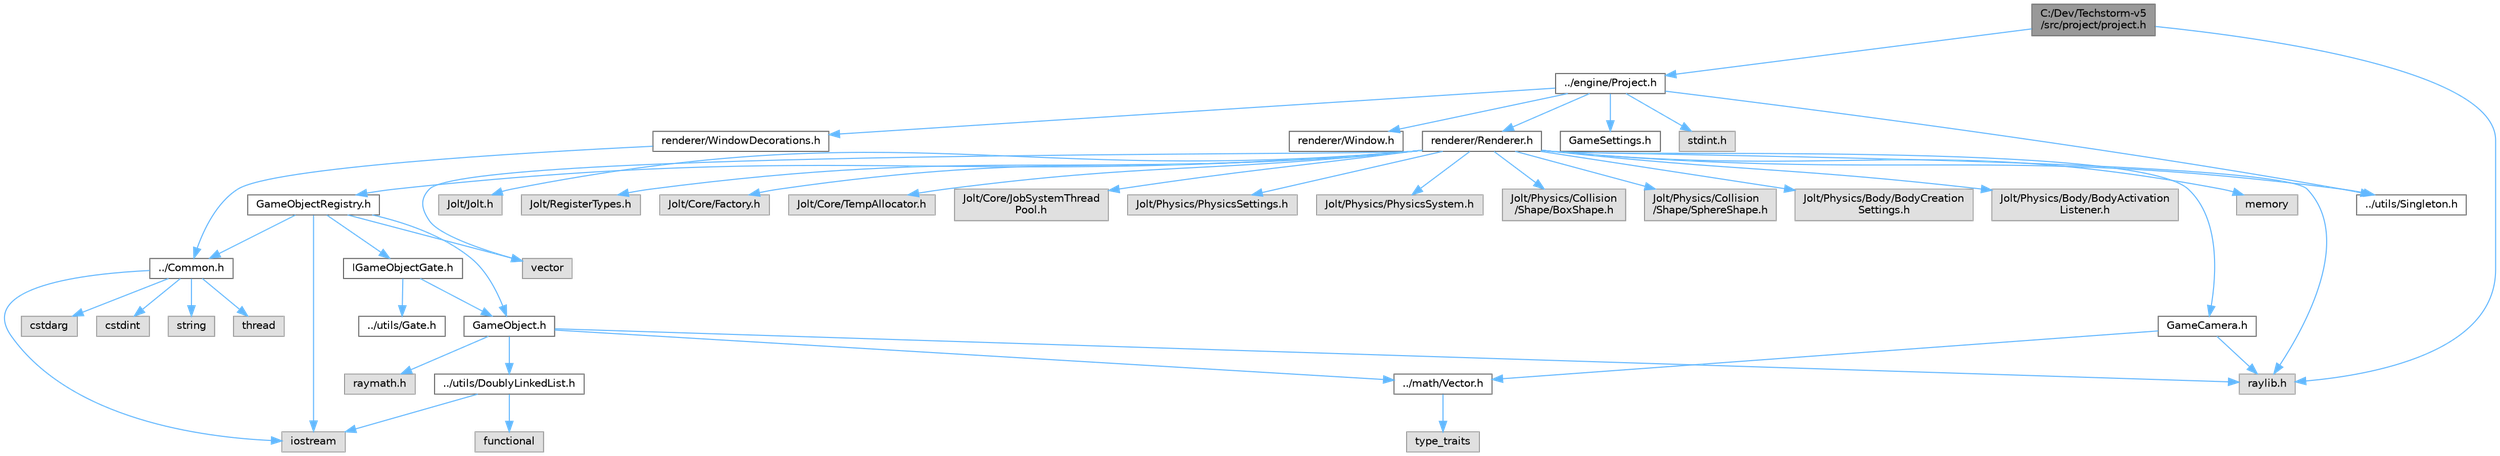 digraph "C:/Dev/Techstorm-v5/src/project/project.h"
{
 // LATEX_PDF_SIZE
  bgcolor="transparent";
  edge [fontname=Helvetica,fontsize=10,labelfontname=Helvetica,labelfontsize=10];
  node [fontname=Helvetica,fontsize=10,shape=box,height=0.2,width=0.4];
  Node1 [id="Node000001",label="C:/Dev/Techstorm-v5\l/src/project/project.h",height=0.2,width=0.4,color="gray40", fillcolor="grey60", style="filled", fontcolor="black",tooltip=" "];
  Node1 -> Node2 [id="edge48_Node000001_Node000002",color="steelblue1",style="solid",tooltip=" "];
  Node2 [id="Node000002",label="../engine/Project.h",height=0.2,width=0.4,color="grey40", fillcolor="white", style="filled",URL="$d8/d7d/engine_2_project_8h.html",tooltip=" "];
  Node2 -> Node3 [id="edge49_Node000002_Node000003",color="steelblue1",style="solid",tooltip=" "];
  Node3 [id="Node000003",label="renderer/Renderer.h",height=0.2,width=0.4,color="grey40", fillcolor="white", style="filled",URL="$d3/da0/_renderer_8h.html",tooltip=" "];
  Node3 -> Node4 [id="edge50_Node000003_Node000004",color="steelblue1",style="solid",tooltip=" "];
  Node4 [id="Node000004",label="vector",height=0.2,width=0.4,color="grey60", fillcolor="#E0E0E0", style="filled",tooltip=" "];
  Node3 -> Node5 [id="edge51_Node000003_Node000005",color="steelblue1",style="solid",tooltip=" "];
  Node5 [id="Node000005",label="memory",height=0.2,width=0.4,color="grey60", fillcolor="#E0E0E0", style="filled",tooltip=" "];
  Node3 -> Node6 [id="edge52_Node000003_Node000006",color="steelblue1",style="solid",tooltip=" "];
  Node6 [id="Node000006",label="../utils/Singleton.h",height=0.2,width=0.4,color="grey40", fillcolor="white", style="filled",URL="$de/dec/_singleton_8h.html",tooltip=" "];
  Node3 -> Node7 [id="edge53_Node000003_Node000007",color="steelblue1",style="solid",tooltip=" "];
  Node7 [id="Node000007",label="GameObjectRegistry.h",height=0.2,width=0.4,color="grey40", fillcolor="white", style="filled",URL="$d9/dfc/_game_object_registry_8h.html",tooltip=" "];
  Node7 -> Node8 [id="edge54_Node000007_Node000008",color="steelblue1",style="solid",tooltip=" "];
  Node8 [id="Node000008",label="iostream",height=0.2,width=0.4,color="grey60", fillcolor="#E0E0E0", style="filled",tooltip=" "];
  Node7 -> Node4 [id="edge55_Node000007_Node000004",color="steelblue1",style="solid",tooltip=" "];
  Node7 -> Node9 [id="edge56_Node000007_Node000009",color="steelblue1",style="solid",tooltip=" "];
  Node9 [id="Node000009",label="GameObject.h",height=0.2,width=0.4,color="grey40", fillcolor="white", style="filled",URL="$df/d91/_game_object_8h.html",tooltip=" "];
  Node9 -> Node10 [id="edge57_Node000009_Node000010",color="steelblue1",style="solid",tooltip=" "];
  Node10 [id="Node000010",label="../math/Vector.h",height=0.2,width=0.4,color="grey40", fillcolor="white", style="filled",URL="$d4/d7f/_vector_8h.html",tooltip=" "];
  Node10 -> Node11 [id="edge58_Node000010_Node000011",color="steelblue1",style="solid",tooltip=" "];
  Node11 [id="Node000011",label="type_traits",height=0.2,width=0.4,color="grey60", fillcolor="#E0E0E0", style="filled",tooltip=" "];
  Node9 -> Node12 [id="edge59_Node000009_Node000012",color="steelblue1",style="solid",tooltip=" "];
  Node12 [id="Node000012",label="raylib.h",height=0.2,width=0.4,color="grey60", fillcolor="#E0E0E0", style="filled",tooltip=" "];
  Node9 -> Node13 [id="edge60_Node000009_Node000013",color="steelblue1",style="solid",tooltip=" "];
  Node13 [id="Node000013",label="raymath.h",height=0.2,width=0.4,color="grey60", fillcolor="#E0E0E0", style="filled",tooltip=" "];
  Node9 -> Node14 [id="edge61_Node000009_Node000014",color="steelblue1",style="solid",tooltip=" "];
  Node14 [id="Node000014",label="../utils/DoublyLinkedList.h",height=0.2,width=0.4,color="grey40", fillcolor="white", style="filled",URL="$d9/dbe/_doubly_linked_list_8h.html",tooltip=" "];
  Node14 -> Node8 [id="edge62_Node000014_Node000008",color="steelblue1",style="solid",tooltip=" "];
  Node14 -> Node15 [id="edge63_Node000014_Node000015",color="steelblue1",style="solid",tooltip=" "];
  Node15 [id="Node000015",label="functional",height=0.2,width=0.4,color="grey60", fillcolor="#E0E0E0", style="filled",tooltip=" "];
  Node7 -> Node16 [id="edge64_Node000007_Node000016",color="steelblue1",style="solid",tooltip=" "];
  Node16 [id="Node000016",label="../Common.h",height=0.2,width=0.4,color="grey40", fillcolor="white", style="filled",URL="$db/d1f/_common_8h.html",tooltip=" "];
  Node16 -> Node8 [id="edge65_Node000016_Node000008",color="steelblue1",style="solid",tooltip=" "];
  Node16 -> Node17 [id="edge66_Node000016_Node000017",color="steelblue1",style="solid",tooltip=" "];
  Node17 [id="Node000017",label="cstdarg",height=0.2,width=0.4,color="grey60", fillcolor="#E0E0E0", style="filled",tooltip=" "];
  Node16 -> Node18 [id="edge67_Node000016_Node000018",color="steelblue1",style="solid",tooltip=" "];
  Node18 [id="Node000018",label="cstdint",height=0.2,width=0.4,color="grey60", fillcolor="#E0E0E0", style="filled",tooltip=" "];
  Node16 -> Node19 [id="edge68_Node000016_Node000019",color="steelblue1",style="solid",tooltip=" "];
  Node19 [id="Node000019",label="string",height=0.2,width=0.4,color="grey60", fillcolor="#E0E0E0", style="filled",tooltip=" "];
  Node16 -> Node20 [id="edge69_Node000016_Node000020",color="steelblue1",style="solid",tooltip=" "];
  Node20 [id="Node000020",label="thread",height=0.2,width=0.4,color="grey60", fillcolor="#E0E0E0", style="filled",tooltip=" "];
  Node7 -> Node21 [id="edge70_Node000007_Node000021",color="steelblue1",style="solid",tooltip=" "];
  Node21 [id="Node000021",label="IGameObjectGate.h",height=0.2,width=0.4,color="grey40", fillcolor="white", style="filled",URL="$db/d88/_i_game_object_gate_8h.html",tooltip=" "];
  Node21 -> Node22 [id="edge71_Node000021_Node000022",color="steelblue1",style="solid",tooltip=" "];
  Node22 [id="Node000022",label="../utils/Gate.h",height=0.2,width=0.4,color="grey40", fillcolor="white", style="filled",URL="$dc/d7f/_gate_8h.html",tooltip=" "];
  Node21 -> Node9 [id="edge72_Node000021_Node000009",color="steelblue1",style="solid",tooltip=" "];
  Node3 -> Node23 [id="edge73_Node000003_Node000023",color="steelblue1",style="solid",tooltip=" "];
  Node23 [id="Node000023",label="GameCamera.h",height=0.2,width=0.4,color="grey40", fillcolor="white", style="filled",URL="$d3/d41/_game_camera_8h.html",tooltip="Declares the GameCamera class."];
  Node23 -> Node10 [id="edge74_Node000023_Node000010",color="steelblue1",style="solid",tooltip=" "];
  Node23 -> Node12 [id="edge75_Node000023_Node000012",color="steelblue1",style="solid",tooltip=" "];
  Node3 -> Node24 [id="edge76_Node000003_Node000024",color="steelblue1",style="solid",tooltip=" "];
  Node24 [id="Node000024",label="Jolt/Jolt.h",height=0.2,width=0.4,color="grey60", fillcolor="#E0E0E0", style="filled",tooltip=" "];
  Node3 -> Node25 [id="edge77_Node000003_Node000025",color="steelblue1",style="solid",tooltip=" "];
  Node25 [id="Node000025",label="Jolt/RegisterTypes.h",height=0.2,width=0.4,color="grey60", fillcolor="#E0E0E0", style="filled",tooltip=" "];
  Node3 -> Node26 [id="edge78_Node000003_Node000026",color="steelblue1",style="solid",tooltip=" "];
  Node26 [id="Node000026",label="Jolt/Core/Factory.h",height=0.2,width=0.4,color="grey60", fillcolor="#E0E0E0", style="filled",tooltip=" "];
  Node3 -> Node27 [id="edge79_Node000003_Node000027",color="steelblue1",style="solid",tooltip=" "];
  Node27 [id="Node000027",label="Jolt/Core/TempAllocator.h",height=0.2,width=0.4,color="grey60", fillcolor="#E0E0E0", style="filled",tooltip=" "];
  Node3 -> Node28 [id="edge80_Node000003_Node000028",color="steelblue1",style="solid",tooltip=" "];
  Node28 [id="Node000028",label="Jolt/Core/JobSystemThread\lPool.h",height=0.2,width=0.4,color="grey60", fillcolor="#E0E0E0", style="filled",tooltip=" "];
  Node3 -> Node29 [id="edge81_Node000003_Node000029",color="steelblue1",style="solid",tooltip=" "];
  Node29 [id="Node000029",label="Jolt/Physics/PhysicsSettings.h",height=0.2,width=0.4,color="grey60", fillcolor="#E0E0E0", style="filled",tooltip=" "];
  Node3 -> Node30 [id="edge82_Node000003_Node000030",color="steelblue1",style="solid",tooltip=" "];
  Node30 [id="Node000030",label="Jolt/Physics/PhysicsSystem.h",height=0.2,width=0.4,color="grey60", fillcolor="#E0E0E0", style="filled",tooltip=" "];
  Node3 -> Node31 [id="edge83_Node000003_Node000031",color="steelblue1",style="solid",tooltip=" "];
  Node31 [id="Node000031",label="Jolt/Physics/Collision\l/Shape/BoxShape.h",height=0.2,width=0.4,color="grey60", fillcolor="#E0E0E0", style="filled",tooltip=" "];
  Node3 -> Node32 [id="edge84_Node000003_Node000032",color="steelblue1",style="solid",tooltip=" "];
  Node32 [id="Node000032",label="Jolt/Physics/Collision\l/Shape/SphereShape.h",height=0.2,width=0.4,color="grey60", fillcolor="#E0E0E0", style="filled",tooltip=" "];
  Node3 -> Node33 [id="edge85_Node000003_Node000033",color="steelblue1",style="solid",tooltip=" "];
  Node33 [id="Node000033",label="Jolt/Physics/Body/BodyCreation\lSettings.h",height=0.2,width=0.4,color="grey60", fillcolor="#E0E0E0", style="filled",tooltip=" "];
  Node3 -> Node34 [id="edge86_Node000003_Node000034",color="steelblue1",style="solid",tooltip=" "];
  Node34 [id="Node000034",label="Jolt/Physics/Body/BodyActivation\lListener.h",height=0.2,width=0.4,color="grey60", fillcolor="#E0E0E0", style="filled",tooltip=" "];
  Node3 -> Node12 [id="edge87_Node000003_Node000012",color="steelblue1",style="solid",tooltip=" "];
  Node2 -> Node35 [id="edge88_Node000002_Node000035",color="steelblue1",style="solid",tooltip=" "];
  Node35 [id="Node000035",label="renderer/Window.h",height=0.2,width=0.4,color="grey40", fillcolor="white", style="filled",URL="$de/d42/_window_8h.html",tooltip=" "];
  Node2 -> Node36 [id="edge89_Node000002_Node000036",color="steelblue1",style="solid",tooltip=" "];
  Node36 [id="Node000036",label="renderer/WindowDecorations.h",height=0.2,width=0.4,color="grey40", fillcolor="white", style="filled",URL="$d3/d19/_window_decorations_8h.html",tooltip=" "];
  Node36 -> Node16 [id="edge90_Node000036_Node000016",color="steelblue1",style="solid",tooltip=" "];
  Node2 -> Node6 [id="edge91_Node000002_Node000006",color="steelblue1",style="solid",tooltip=" "];
  Node2 -> Node37 [id="edge92_Node000002_Node000037",color="steelblue1",style="solid",tooltip=" "];
  Node37 [id="Node000037",label="GameSettings.h",height=0.2,width=0.4,color="grey40", fillcolor="white", style="filled",URL="$d1/d49/_game_settings_8h.html",tooltip=" "];
  Node2 -> Node38 [id="edge93_Node000002_Node000038",color="steelblue1",style="solid",tooltip=" "];
  Node38 [id="Node000038",label="stdint.h",height=0.2,width=0.4,color="grey60", fillcolor="#E0E0E0", style="filled",tooltip=" "];
  Node1 -> Node12 [id="edge94_Node000001_Node000012",color="steelblue1",style="solid",tooltip=" "];
}
